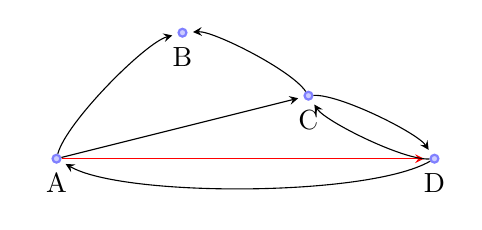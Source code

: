 \tikzstyle{place}=[circle,draw=blue!50,fill=blue!20,thick,inner sep=1pt]
\begin{tikzpicture}[>=stealth,->,shorten >=2pt,looseness=.5,auto, scale=0.8]
    % draw nodes (pgf/TikZ v2.00 manual sections 3.4, 3.7, 3.9)
    \node (A) at (0,0) [place, label=below:A] {};
    \node (B) at (2,2) [place, label=below:B] {};
    \node (C) at (4,1) [place, label=below:C] {};
    \node (D) at (6,0) [place, label=below:D] {};
	
    % connect nodes (pgf/TikZ v2.00 manual section 3.11)
    \draw (A) to [bend left] (B) node [midway] {};
    \draw (A) -- (C) node [midway] {};
    \draw [red] (A) -- (D) node [midway] {};
    \draw (C) to [bend right] (B) node [midway] {};
    \draw (C) to [bend left] (D) node [midway] {};
    \draw (D) to [bend left] (A) node [midway] {};
    \draw (D) to [bend left] (C) node [midway] {};
\end{tikzpicture}
